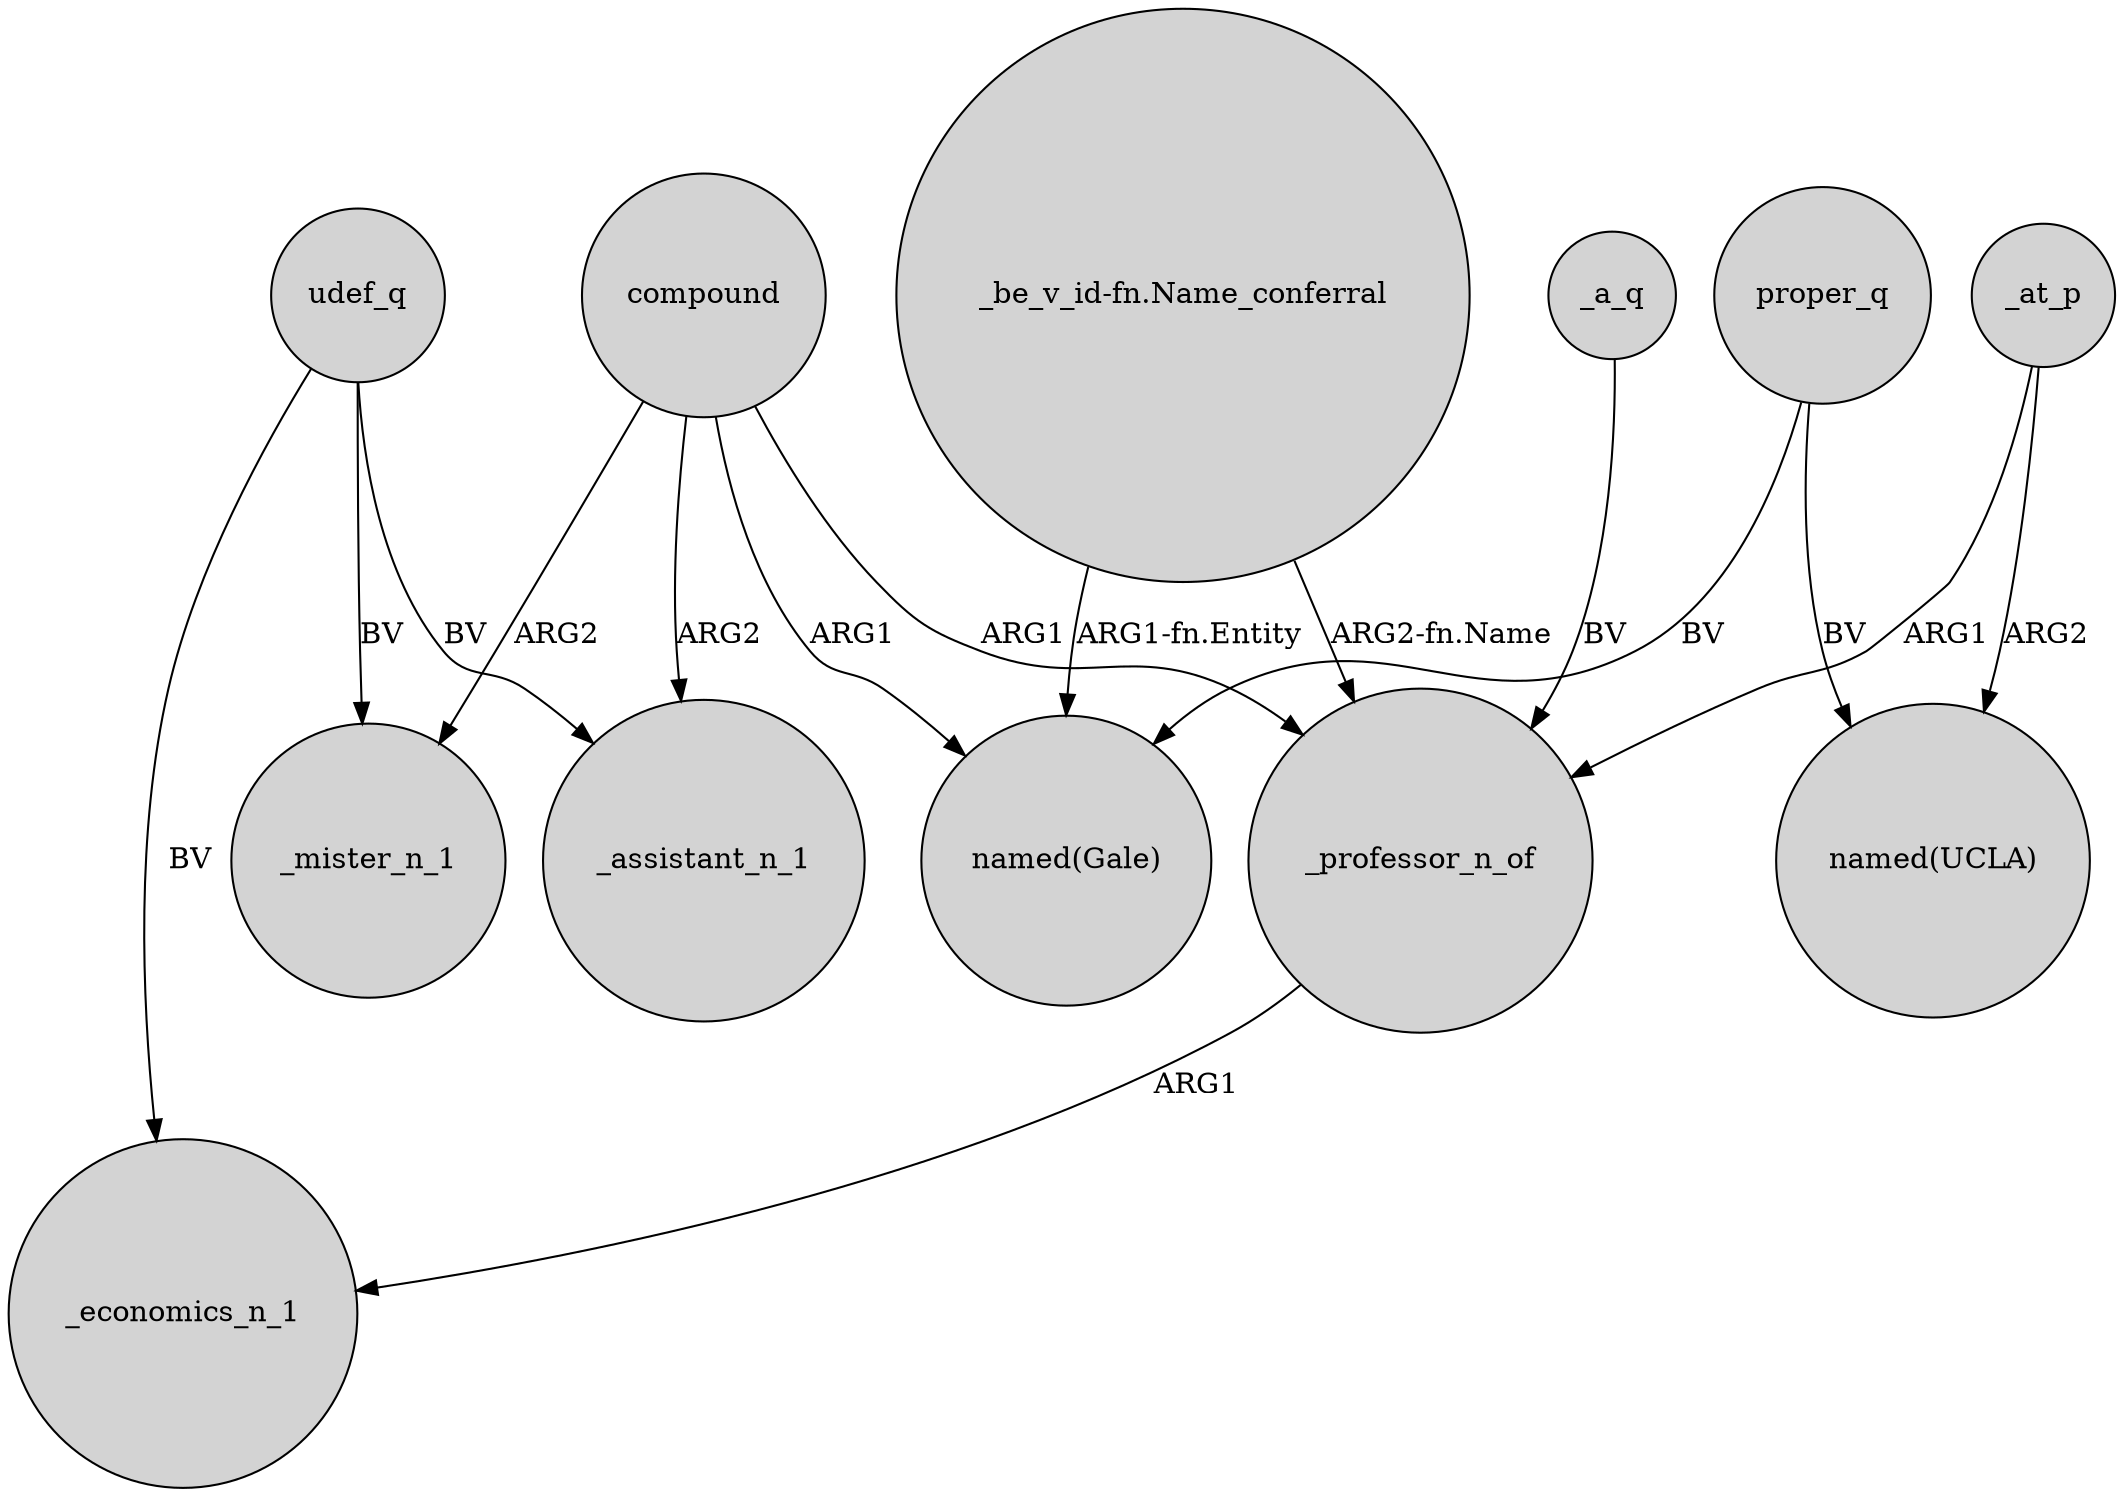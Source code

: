 digraph {
	node [shape=circle style=filled]
	"_be_v_id-fn.Name_conferral" -> _professor_n_of [label="ARG2-fn.Name"]
	compound -> _assistant_n_1 [label=ARG2]
	compound -> _mister_n_1 [label=ARG2]
	_professor_n_of -> _economics_n_1 [label=ARG1]
	_a_q -> _professor_n_of [label=BV]
	udef_q -> _mister_n_1 [label=BV]
	compound -> _professor_n_of [label=ARG1]
	compound -> "named(Gale)" [label=ARG1]
	"_be_v_id-fn.Name_conferral" -> "named(Gale)" [label="ARG1-fn.Entity"]
	udef_q -> _assistant_n_1 [label=BV]
	proper_q -> "named(UCLA)" [label=BV]
	udef_q -> _economics_n_1 [label=BV]
	proper_q -> "named(Gale)" [label=BV]
	_at_p -> _professor_n_of [label=ARG1]
	_at_p -> "named(UCLA)" [label=ARG2]
}
